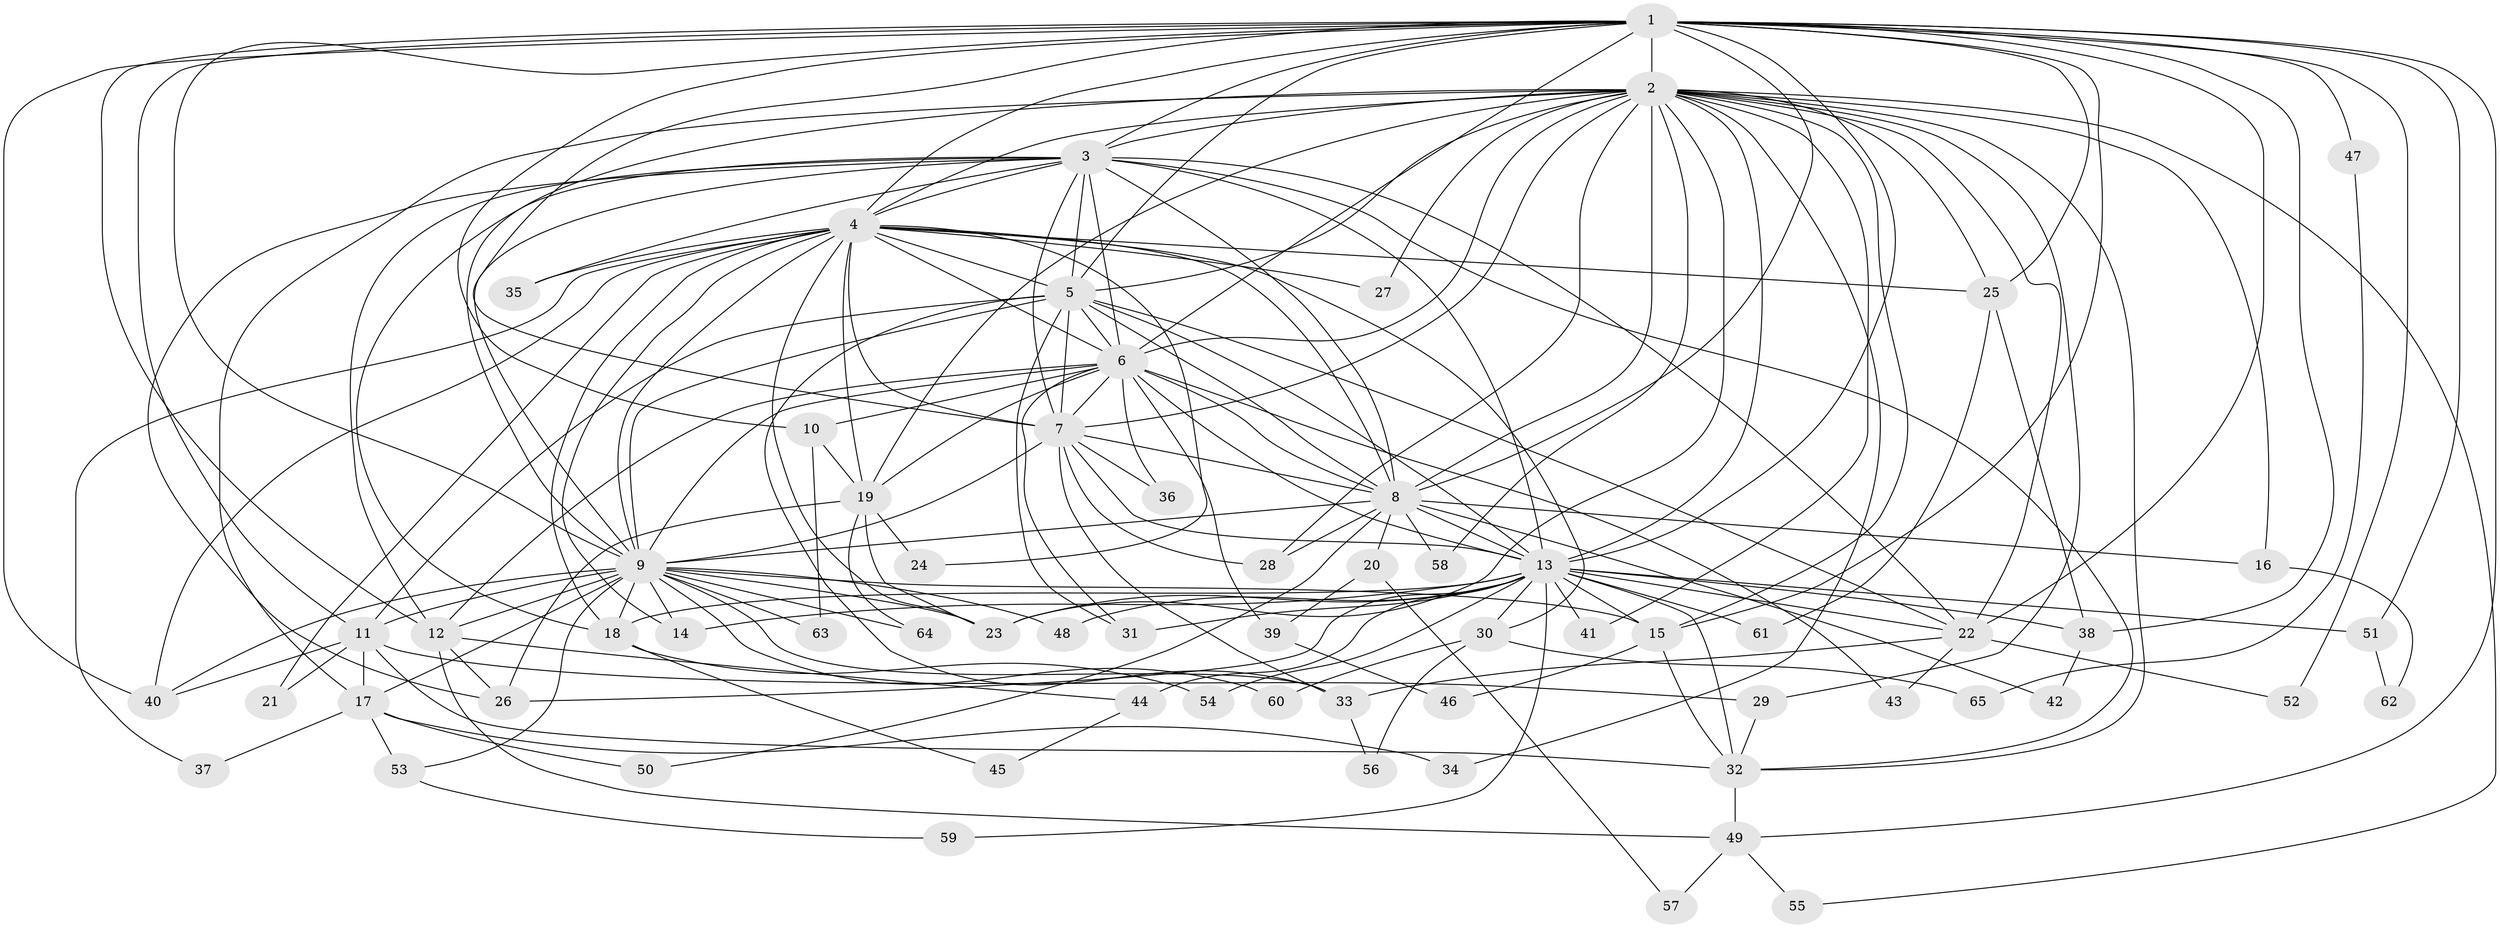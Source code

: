 // original degree distribution, {28: 0.007692307692307693, 23: 0.015384615384615385, 20: 0.015384615384615385, 22: 0.007692307692307693, 19: 0.007692307692307693, 30: 0.007692307692307693, 18: 0.007692307692307693, 24: 0.007692307692307693, 4: 0.05384615384615385, 3: 0.2230769230769231, 5: 0.09230769230769231, 2: 0.5230769230769231, 10: 0.007692307692307693, 7: 0.007692307692307693, 9: 0.007692307692307693, 6: 0.007692307692307693}
// Generated by graph-tools (version 1.1) at 2025/49/03/04/25 22:49:22]
// undirected, 65 vertices, 183 edges
graph export_dot {
  node [color=gray90,style=filled];
  1;
  2;
  3;
  4;
  5;
  6;
  7;
  8;
  9;
  10;
  11;
  12;
  13;
  14;
  15;
  16;
  17;
  18;
  19;
  20;
  21;
  22;
  23;
  24;
  25;
  26;
  27;
  28;
  29;
  30;
  31;
  32;
  33;
  34;
  35;
  36;
  37;
  38;
  39;
  40;
  41;
  42;
  43;
  44;
  45;
  46;
  47;
  48;
  49;
  50;
  51;
  52;
  53;
  54;
  55;
  56;
  57;
  58;
  59;
  60;
  61;
  62;
  63;
  64;
  65;
  1 -- 2 [weight=3.0];
  1 -- 3 [weight=1.0];
  1 -- 4 [weight=1.0];
  1 -- 5 [weight=2.0];
  1 -- 6 [weight=1.0];
  1 -- 7 [weight=1.0];
  1 -- 8 [weight=1.0];
  1 -- 9 [weight=2.0];
  1 -- 10 [weight=1.0];
  1 -- 11 [weight=1.0];
  1 -- 12 [weight=1.0];
  1 -- 13 [weight=3.0];
  1 -- 15 [weight=1.0];
  1 -- 22 [weight=1.0];
  1 -- 25 [weight=1.0];
  1 -- 38 [weight=1.0];
  1 -- 40 [weight=1.0];
  1 -- 47 [weight=1.0];
  1 -- 49 [weight=1.0];
  1 -- 51 [weight=1.0];
  1 -- 52 [weight=1.0];
  2 -- 3 [weight=3.0];
  2 -- 4 [weight=2.0];
  2 -- 5 [weight=2.0];
  2 -- 6 [weight=3.0];
  2 -- 7 [weight=2.0];
  2 -- 8 [weight=3.0];
  2 -- 9 [weight=2.0];
  2 -- 13 [weight=1.0];
  2 -- 15 [weight=1.0];
  2 -- 16 [weight=1.0];
  2 -- 17 [weight=1.0];
  2 -- 19 [weight=1.0];
  2 -- 22 [weight=1.0];
  2 -- 23 [weight=5.0];
  2 -- 25 [weight=2.0];
  2 -- 27 [weight=1.0];
  2 -- 28 [weight=1.0];
  2 -- 29 [weight=1.0];
  2 -- 32 [weight=2.0];
  2 -- 34 [weight=1.0];
  2 -- 41 [weight=1.0];
  2 -- 55 [weight=1.0];
  2 -- 58 [weight=1.0];
  3 -- 4 [weight=1.0];
  3 -- 5 [weight=2.0];
  3 -- 6 [weight=1.0];
  3 -- 7 [weight=1.0];
  3 -- 8 [weight=1.0];
  3 -- 9 [weight=1.0];
  3 -- 12 [weight=1.0];
  3 -- 13 [weight=2.0];
  3 -- 18 [weight=1.0];
  3 -- 22 [weight=1.0];
  3 -- 26 [weight=2.0];
  3 -- 32 [weight=1.0];
  3 -- 35 [weight=1.0];
  4 -- 5 [weight=1.0];
  4 -- 6 [weight=2.0];
  4 -- 7 [weight=1.0];
  4 -- 8 [weight=1.0];
  4 -- 9 [weight=1.0];
  4 -- 14 [weight=1.0];
  4 -- 18 [weight=1.0];
  4 -- 19 [weight=1.0];
  4 -- 21 [weight=1.0];
  4 -- 23 [weight=1.0];
  4 -- 24 [weight=1.0];
  4 -- 25 [weight=1.0];
  4 -- 27 [weight=1.0];
  4 -- 30 [weight=1.0];
  4 -- 35 [weight=1.0];
  4 -- 37 [weight=1.0];
  4 -- 40 [weight=1.0];
  5 -- 6 [weight=1.0];
  5 -- 7 [weight=1.0];
  5 -- 8 [weight=1.0];
  5 -- 9 [weight=1.0];
  5 -- 11 [weight=4.0];
  5 -- 13 [weight=2.0];
  5 -- 22 [weight=1.0];
  5 -- 31 [weight=1.0];
  5 -- 33 [weight=1.0];
  6 -- 7 [weight=2.0];
  6 -- 8 [weight=1.0];
  6 -- 9 [weight=1.0];
  6 -- 10 [weight=1.0];
  6 -- 12 [weight=1.0];
  6 -- 13 [weight=1.0];
  6 -- 19 [weight=1.0];
  6 -- 31 [weight=1.0];
  6 -- 36 [weight=1.0];
  6 -- 39 [weight=1.0];
  6 -- 43 [weight=1.0];
  7 -- 8 [weight=1.0];
  7 -- 9 [weight=1.0];
  7 -- 13 [weight=16.0];
  7 -- 28 [weight=1.0];
  7 -- 33 [weight=1.0];
  7 -- 36 [weight=2.0];
  8 -- 9 [weight=1.0];
  8 -- 13 [weight=1.0];
  8 -- 16 [weight=1.0];
  8 -- 20 [weight=1.0];
  8 -- 28 [weight=1.0];
  8 -- 42 [weight=1.0];
  8 -- 50 [weight=1.0];
  8 -- 58 [weight=1.0];
  9 -- 11 [weight=1.0];
  9 -- 12 [weight=1.0];
  9 -- 14 [weight=1.0];
  9 -- 15 [weight=1.0];
  9 -- 17 [weight=1.0];
  9 -- 18 [weight=1.0];
  9 -- 23 [weight=1.0];
  9 -- 33 [weight=1.0];
  9 -- 40 [weight=1.0];
  9 -- 48 [weight=1.0];
  9 -- 53 [weight=1.0];
  9 -- 60 [weight=1.0];
  9 -- 63 [weight=1.0];
  9 -- 64 [weight=1.0];
  10 -- 19 [weight=1.0];
  10 -- 63 [weight=1.0];
  11 -- 17 [weight=1.0];
  11 -- 21 [weight=1.0];
  11 -- 29 [weight=1.0];
  11 -- 32 [weight=2.0];
  11 -- 40 [weight=1.0];
  12 -- 26 [weight=1.0];
  12 -- 44 [weight=1.0];
  12 -- 49 [weight=1.0];
  13 -- 14 [weight=1.0];
  13 -- 15 [weight=1.0];
  13 -- 18 [weight=1.0];
  13 -- 22 [weight=1.0];
  13 -- 23 [weight=2.0];
  13 -- 26 [weight=1.0];
  13 -- 30 [weight=2.0];
  13 -- 31 [weight=1.0];
  13 -- 32 [weight=1.0];
  13 -- 38 [weight=1.0];
  13 -- 41 [weight=1.0];
  13 -- 44 [weight=1.0];
  13 -- 48 [weight=1.0];
  13 -- 51 [weight=1.0];
  13 -- 54 [weight=1.0];
  13 -- 59 [weight=1.0];
  13 -- 61 [weight=1.0];
  15 -- 32 [weight=1.0];
  15 -- 46 [weight=1.0];
  16 -- 62 [weight=1.0];
  17 -- 34 [weight=1.0];
  17 -- 37 [weight=1.0];
  17 -- 50 [weight=1.0];
  17 -- 53 [weight=1.0];
  18 -- 45 [weight=1.0];
  18 -- 54 [weight=1.0];
  19 -- 23 [weight=1.0];
  19 -- 24 [weight=1.0];
  19 -- 26 [weight=1.0];
  19 -- 64 [weight=1.0];
  20 -- 39 [weight=1.0];
  20 -- 57 [weight=1.0];
  22 -- 33 [weight=1.0];
  22 -- 43 [weight=1.0];
  22 -- 52 [weight=1.0];
  25 -- 38 [weight=1.0];
  25 -- 61 [weight=1.0];
  29 -- 32 [weight=1.0];
  30 -- 56 [weight=1.0];
  30 -- 60 [weight=1.0];
  30 -- 65 [weight=1.0];
  32 -- 49 [weight=1.0];
  33 -- 56 [weight=1.0];
  38 -- 42 [weight=1.0];
  39 -- 46 [weight=1.0];
  44 -- 45 [weight=1.0];
  47 -- 65 [weight=1.0];
  49 -- 55 [weight=1.0];
  49 -- 57 [weight=1.0];
  51 -- 62 [weight=1.0];
  53 -- 59 [weight=1.0];
}

